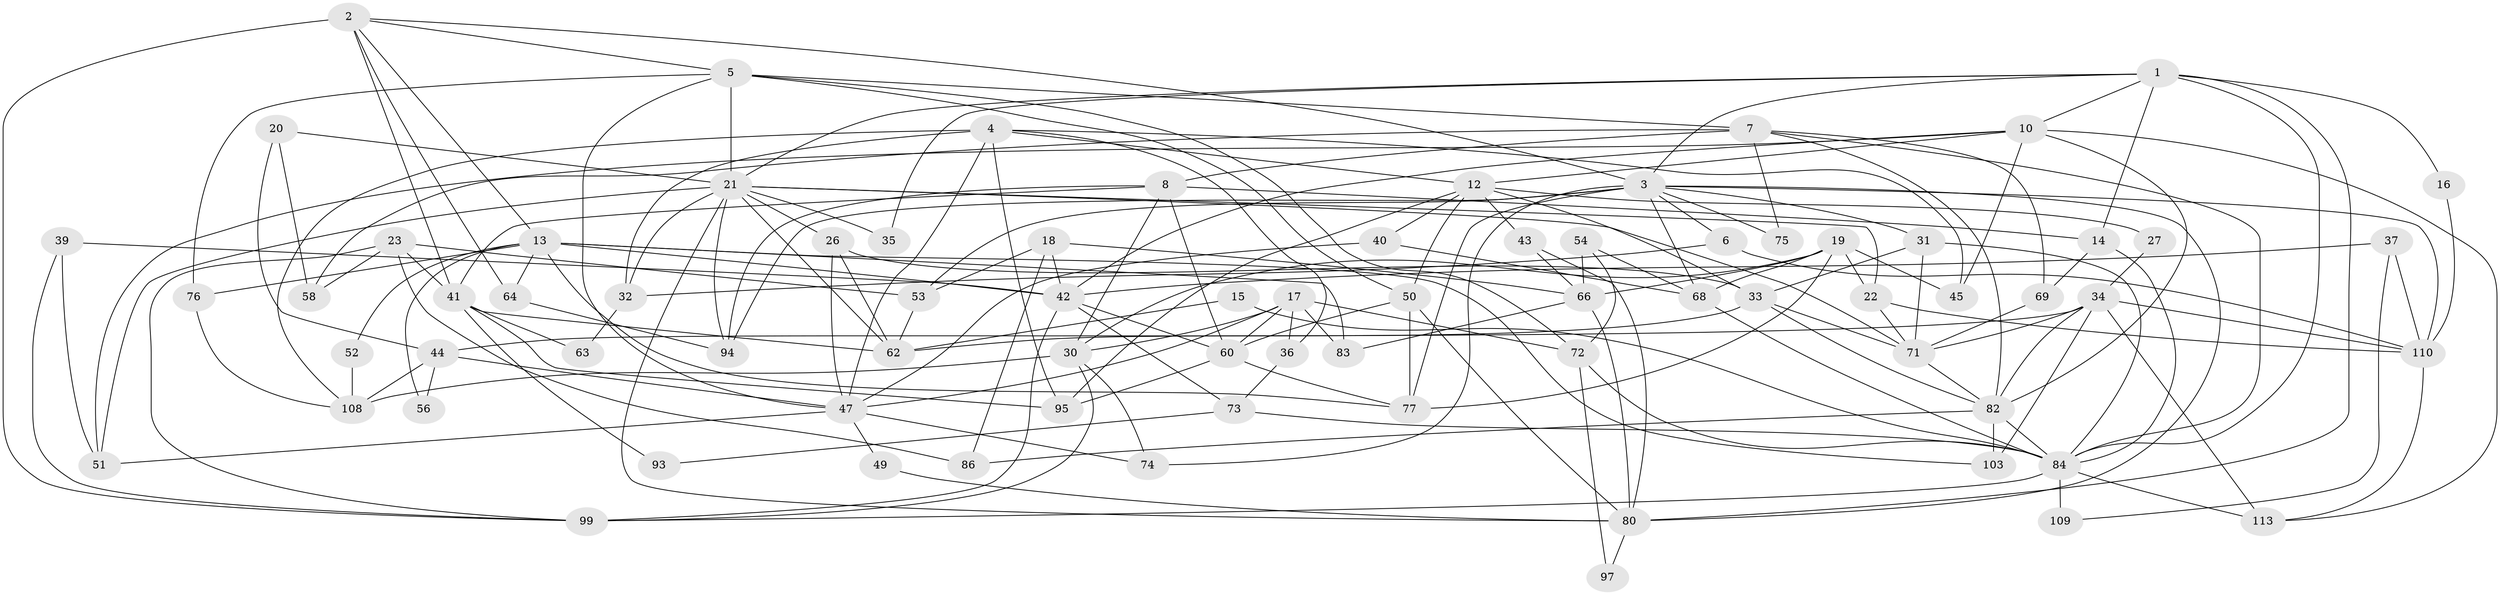 // original degree distribution, {4: 0.23893805309734514, 5: 0.17699115044247787, 6: 0.09734513274336283, 2: 0.17699115044247787, 7: 0.035398230088495575, 3: 0.24778761061946902, 8: 0.017699115044247787, 10: 0.008849557522123894}
// Generated by graph-tools (version 1.1) at 2025/11/02/27/25 16:11:21]
// undirected, 76 vertices, 184 edges
graph export_dot {
graph [start="1"]
  node [color=gray90,style=filled];
  1 [super="+59"];
  2 [super="+70"];
  3 [super="+79"];
  4 [super="+81"];
  5 [super="+9"];
  6 [super="+28"];
  7 [super="+29"];
  8 [super="+11"];
  10 [super="+25"];
  12 [super="+38"];
  13 [super="+112"];
  14;
  15;
  16;
  17 [super="+61"];
  18 [super="+89"];
  19 [super="+24"];
  20;
  21 [super="+96"];
  22;
  23 [super="+46"];
  26;
  27;
  30 [super="+85"];
  31 [super="+78"];
  32;
  33 [super="+100"];
  34 [super="+55"];
  35;
  36 [super="+98"];
  37;
  39;
  40 [super="+92"];
  41 [super="+65"];
  42 [super="+48"];
  43;
  44 [super="+90"];
  45;
  47 [super="+57"];
  49;
  50;
  51 [super="+104"];
  52;
  53;
  54;
  56;
  58;
  60 [super="+106"];
  62 [super="+67"];
  63;
  64;
  66 [super="+88"];
  68;
  69;
  71 [super="+105"];
  72;
  73;
  74;
  75;
  76 [super="+101"];
  77 [super="+102"];
  80 [super="+87"];
  82 [super="+107"];
  83;
  84 [super="+91"];
  86;
  93;
  94;
  95;
  97;
  99;
  103;
  108;
  109;
  110 [super="+111"];
  113;
  1 -- 16;
  1 -- 35;
  1 -- 10;
  1 -- 80;
  1 -- 3;
  1 -- 84;
  1 -- 14;
  1 -- 21;
  2 -- 64;
  2 -- 5;
  2 -- 99;
  2 -- 41 [weight=2];
  2 -- 13;
  2 -- 3;
  3 -- 53;
  3 -- 68;
  3 -- 74;
  3 -- 75;
  3 -- 80;
  3 -- 6;
  3 -- 94;
  3 -- 110;
  3 -- 77;
  3 -- 31;
  4 -- 45;
  4 -- 95;
  4 -- 36;
  4 -- 47;
  4 -- 108;
  4 -- 32;
  4 -- 12;
  5 -- 50;
  5 -- 72;
  5 -- 21;
  5 -- 7;
  5 -- 47;
  5 -- 76;
  6 -- 32;
  6 -- 110;
  7 -- 8 [weight=2];
  7 -- 58;
  7 -- 69;
  7 -- 75;
  7 -- 84;
  7 -- 82;
  8 -- 14;
  8 -- 30;
  8 -- 41;
  8 -- 60;
  8 -- 94;
  10 -- 51;
  10 -- 42;
  10 -- 45;
  10 -- 113;
  10 -- 82;
  10 -- 12;
  12 -- 50;
  12 -- 40;
  12 -- 33;
  12 -- 43;
  12 -- 27;
  12 -- 95;
  13 -- 83;
  13 -- 42;
  13 -- 52;
  13 -- 56;
  13 -- 64;
  13 -- 103;
  13 -- 76;
  13 -- 77;
  14 -- 84;
  14 -- 69;
  15 -- 84;
  15 -- 62;
  16 -- 110;
  17 -- 72;
  17 -- 30;
  17 -- 36;
  17 -- 60;
  17 -- 83;
  17 -- 47;
  18 -- 53;
  18 -- 42;
  18 -- 66;
  18 -- 86;
  19 -- 68;
  19 -- 66 [weight=2];
  19 -- 30;
  19 -- 77;
  19 -- 45;
  19 -- 22;
  20 -- 21;
  20 -- 58;
  20 -- 44;
  21 -- 32;
  21 -- 35;
  21 -- 71;
  21 -- 80;
  21 -- 51;
  21 -- 22;
  21 -- 62;
  21 -- 26;
  21 -- 94;
  22 -- 110;
  22 -- 71;
  23 -- 41;
  23 -- 86;
  23 -- 58;
  23 -- 99;
  23 -- 53;
  26 -- 62;
  26 -- 33;
  26 -- 47;
  27 -- 34;
  30 -- 108;
  30 -- 99;
  30 -- 74;
  31 -- 33;
  31 -- 71;
  31 -- 84;
  32 -- 63;
  33 -- 82;
  33 -- 62;
  33 -- 71;
  34 -- 82;
  34 -- 103;
  34 -- 113;
  34 -- 44;
  34 -- 110;
  34 -- 71;
  36 -- 73;
  37 -- 109;
  37 -- 42;
  37 -- 110;
  39 -- 99;
  39 -- 42;
  39 -- 51;
  40 -- 47;
  40 -- 68;
  41 -- 62;
  41 -- 95;
  41 -- 93;
  41 -- 63;
  42 -- 99;
  42 -- 73;
  42 -- 60;
  43 -- 66;
  43 -- 80;
  44 -- 56;
  44 -- 108;
  44 -- 47;
  47 -- 74;
  47 -- 51;
  47 -- 49;
  49 -- 80;
  50 -- 60;
  50 -- 77;
  50 -- 80;
  52 -- 108;
  53 -- 62;
  54 -- 68;
  54 -- 72;
  54 -- 66;
  60 -- 95;
  60 -- 77;
  64 -- 94;
  66 -- 80;
  66 -- 83;
  68 -- 84;
  69 -- 71;
  71 -- 82;
  72 -- 84;
  72 -- 97;
  73 -- 93;
  73 -- 84;
  76 -- 108;
  80 -- 97;
  82 -- 84;
  82 -- 86;
  82 -- 103;
  84 -- 109;
  84 -- 113;
  84 -- 99;
  110 -- 113;
}
